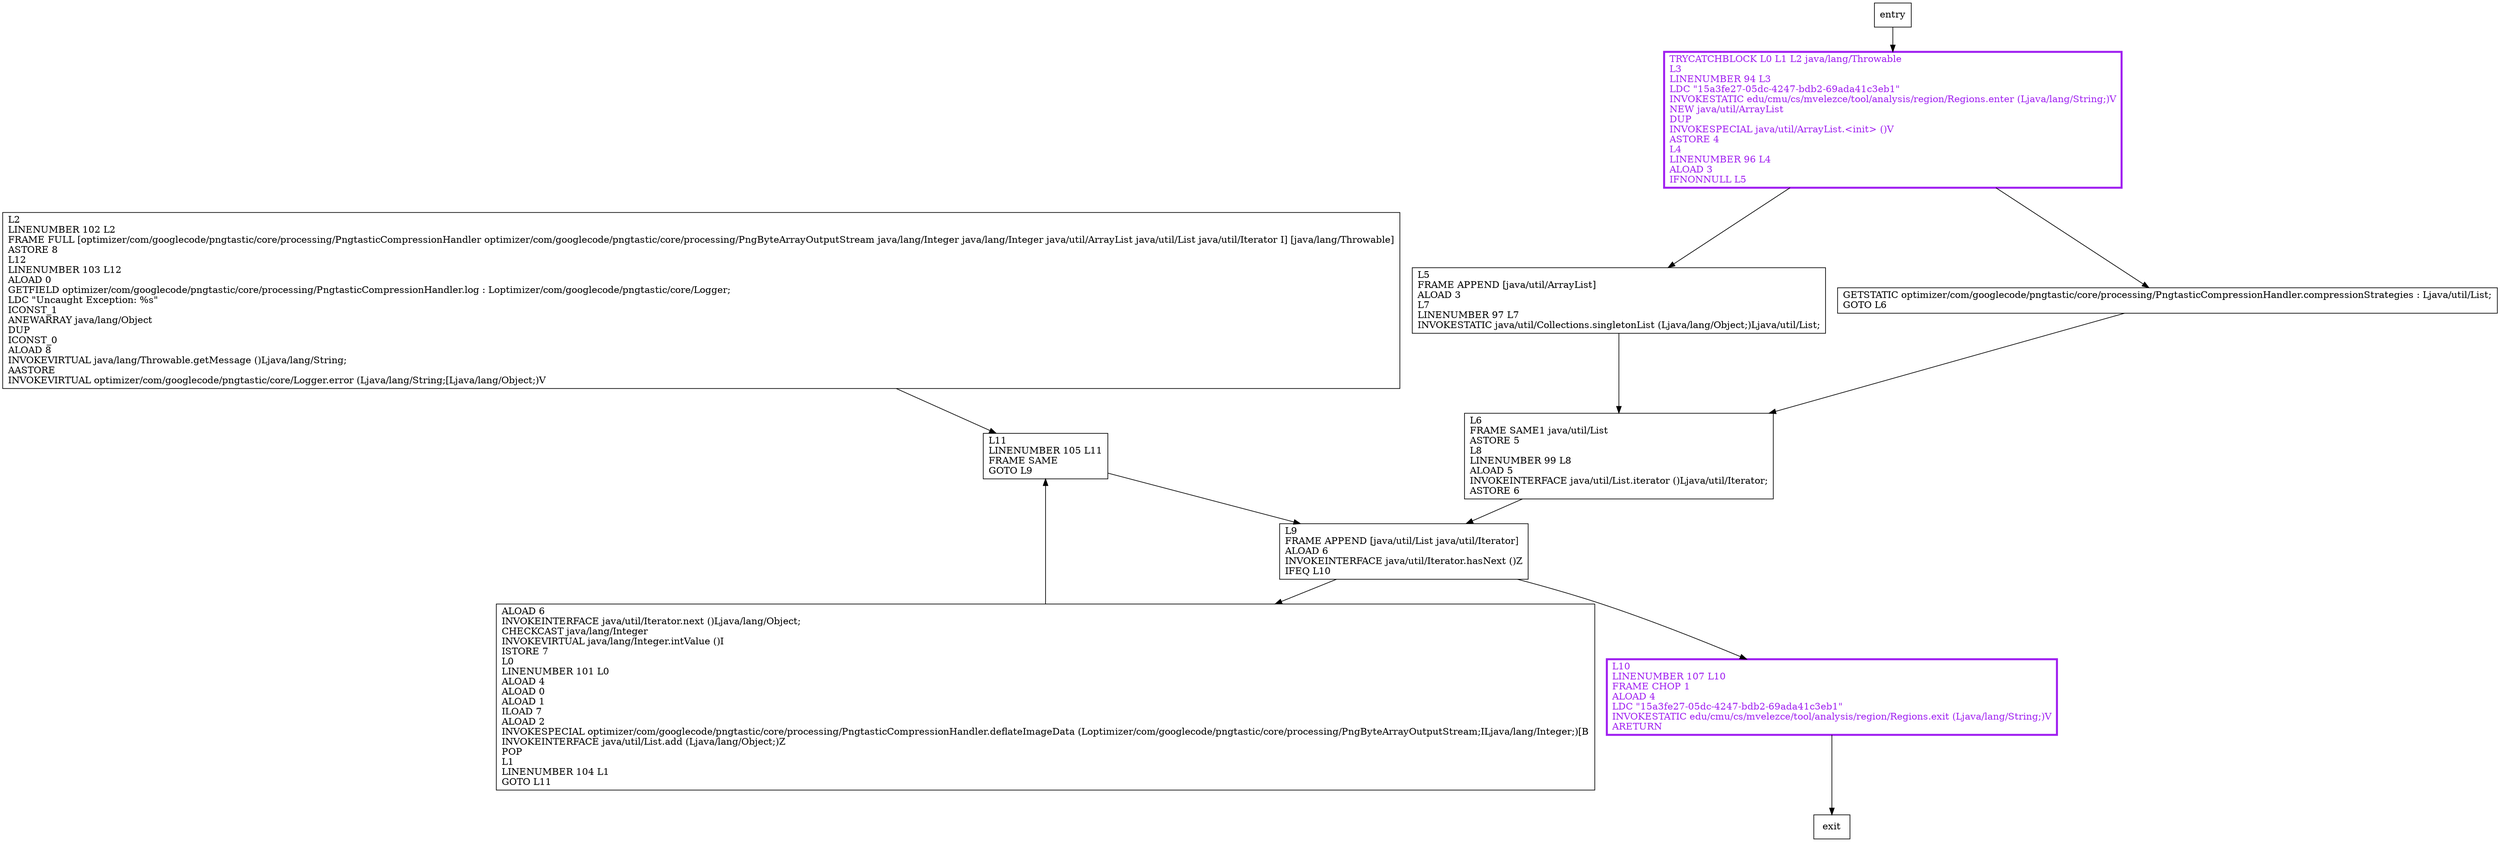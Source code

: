 digraph deflateImageDataSerially {
node [shape=record];
90346768 [label="L2\lLINENUMBER 102 L2\lFRAME FULL [optimizer/com/googlecode/pngtastic/core/processing/PngtasticCompressionHandler optimizer/com/googlecode/pngtastic/core/processing/PngByteArrayOutputStream java/lang/Integer java/lang/Integer java/util/ArrayList java/util/List java/util/Iterator I] [java/lang/Throwable]\lASTORE 8\lL12\lLINENUMBER 103 L12\lALOAD 0\lGETFIELD optimizer/com/googlecode/pngtastic/core/processing/PngtasticCompressionHandler.log : Loptimizer/com/googlecode/pngtastic/core/Logger;\lLDC \"Uncaught Exception: %s\"\lICONST_1\lANEWARRAY java/lang/Object\lDUP\lICONST_0\lALOAD 8\lINVOKEVIRTUAL java/lang/Throwable.getMessage ()Ljava/lang/String;\lAASTORE\lINVOKEVIRTUAL optimizer/com/googlecode/pngtastic/core/Logger.error (Ljava/lang/String;[Ljava/lang/Object;)V\l"];
1961595039 [label="L6\lFRAME SAME1 java/util/List\lASTORE 5\lL8\lLINENUMBER 99 L8\lALOAD 5\lINVOKEINTERFACE java/util/List.iterator ()Ljava/util/Iterator;\lASTORE 6\l"];
1196982797 [label="GETSTATIC optimizer/com/googlecode/pngtastic/core/processing/PngtasticCompressionHandler.compressionStrategies : Ljava/util/List;\lGOTO L6\l"];
765826899 [label="L11\lLINENUMBER 105 L11\lFRAME SAME\lGOTO L9\l"];
1307950260 [label="L9\lFRAME APPEND [java/util/List java/util/Iterator]\lALOAD 6\lINVOKEINTERFACE java/util/Iterator.hasNext ()Z\lIFEQ L10\l"];
1215946669 [label="L5\lFRAME APPEND [java/util/ArrayList]\lALOAD 3\lL7\lLINENUMBER 97 L7\lINVOKESTATIC java/util/Collections.singletonList (Ljava/lang/Object;)Ljava/util/List;\l"];
1770437551 [label="TRYCATCHBLOCK L0 L1 L2 java/lang/Throwable\lL3\lLINENUMBER 94 L3\lLDC \"15a3fe27-05dc-4247-bdb2-69ada41c3eb1\"\lINVOKESTATIC edu/cmu/cs/mvelezce/tool/analysis/region/Regions.enter (Ljava/lang/String;)V\lNEW java/util/ArrayList\lDUP\lINVOKESPECIAL java/util/ArrayList.\<init\> ()V\lASTORE 4\lL4\lLINENUMBER 96 L4\lALOAD 3\lIFNONNULL L5\l"];
686560878 [label="L10\lLINENUMBER 107 L10\lFRAME CHOP 1\lALOAD 4\lLDC \"15a3fe27-05dc-4247-bdb2-69ada41c3eb1\"\lINVOKESTATIC edu/cmu/cs/mvelezce/tool/analysis/region/Regions.exit (Ljava/lang/String;)V\lARETURN\l"];
787361897 [label="ALOAD 6\lINVOKEINTERFACE java/util/Iterator.next ()Ljava/lang/Object;\lCHECKCAST java/lang/Integer\lINVOKEVIRTUAL java/lang/Integer.intValue ()I\lISTORE 7\lL0\lLINENUMBER 101 L0\lALOAD 4\lALOAD 0\lALOAD 1\lILOAD 7\lALOAD 2\lINVOKESPECIAL optimizer/com/googlecode/pngtastic/core/processing/PngtasticCompressionHandler.deflateImageData (Loptimizer/com/googlecode/pngtastic/core/processing/PngByteArrayOutputStream;ILjava/lang/Integer;)[B\lINVOKEINTERFACE java/util/List.add (Ljava/lang/Object;)Z\lPOP\lL1\lLINENUMBER 104 L1\lGOTO L11\l"];
entry;
exit;
90346768 -> 765826899;
entry -> 1770437551;
1961595039 -> 1307950260;
1196982797 -> 1961595039;
765826899 -> 1307950260;
1307950260 -> 686560878;
1307950260 -> 787361897;
1215946669 -> 1961595039;
1770437551 -> 1196982797;
1770437551 -> 1215946669;
686560878 -> exit;
787361897 -> 765826899;
1770437551[fontcolor="purple", penwidth=3, color="purple"];
686560878[fontcolor="purple", penwidth=3, color="purple"];
}
